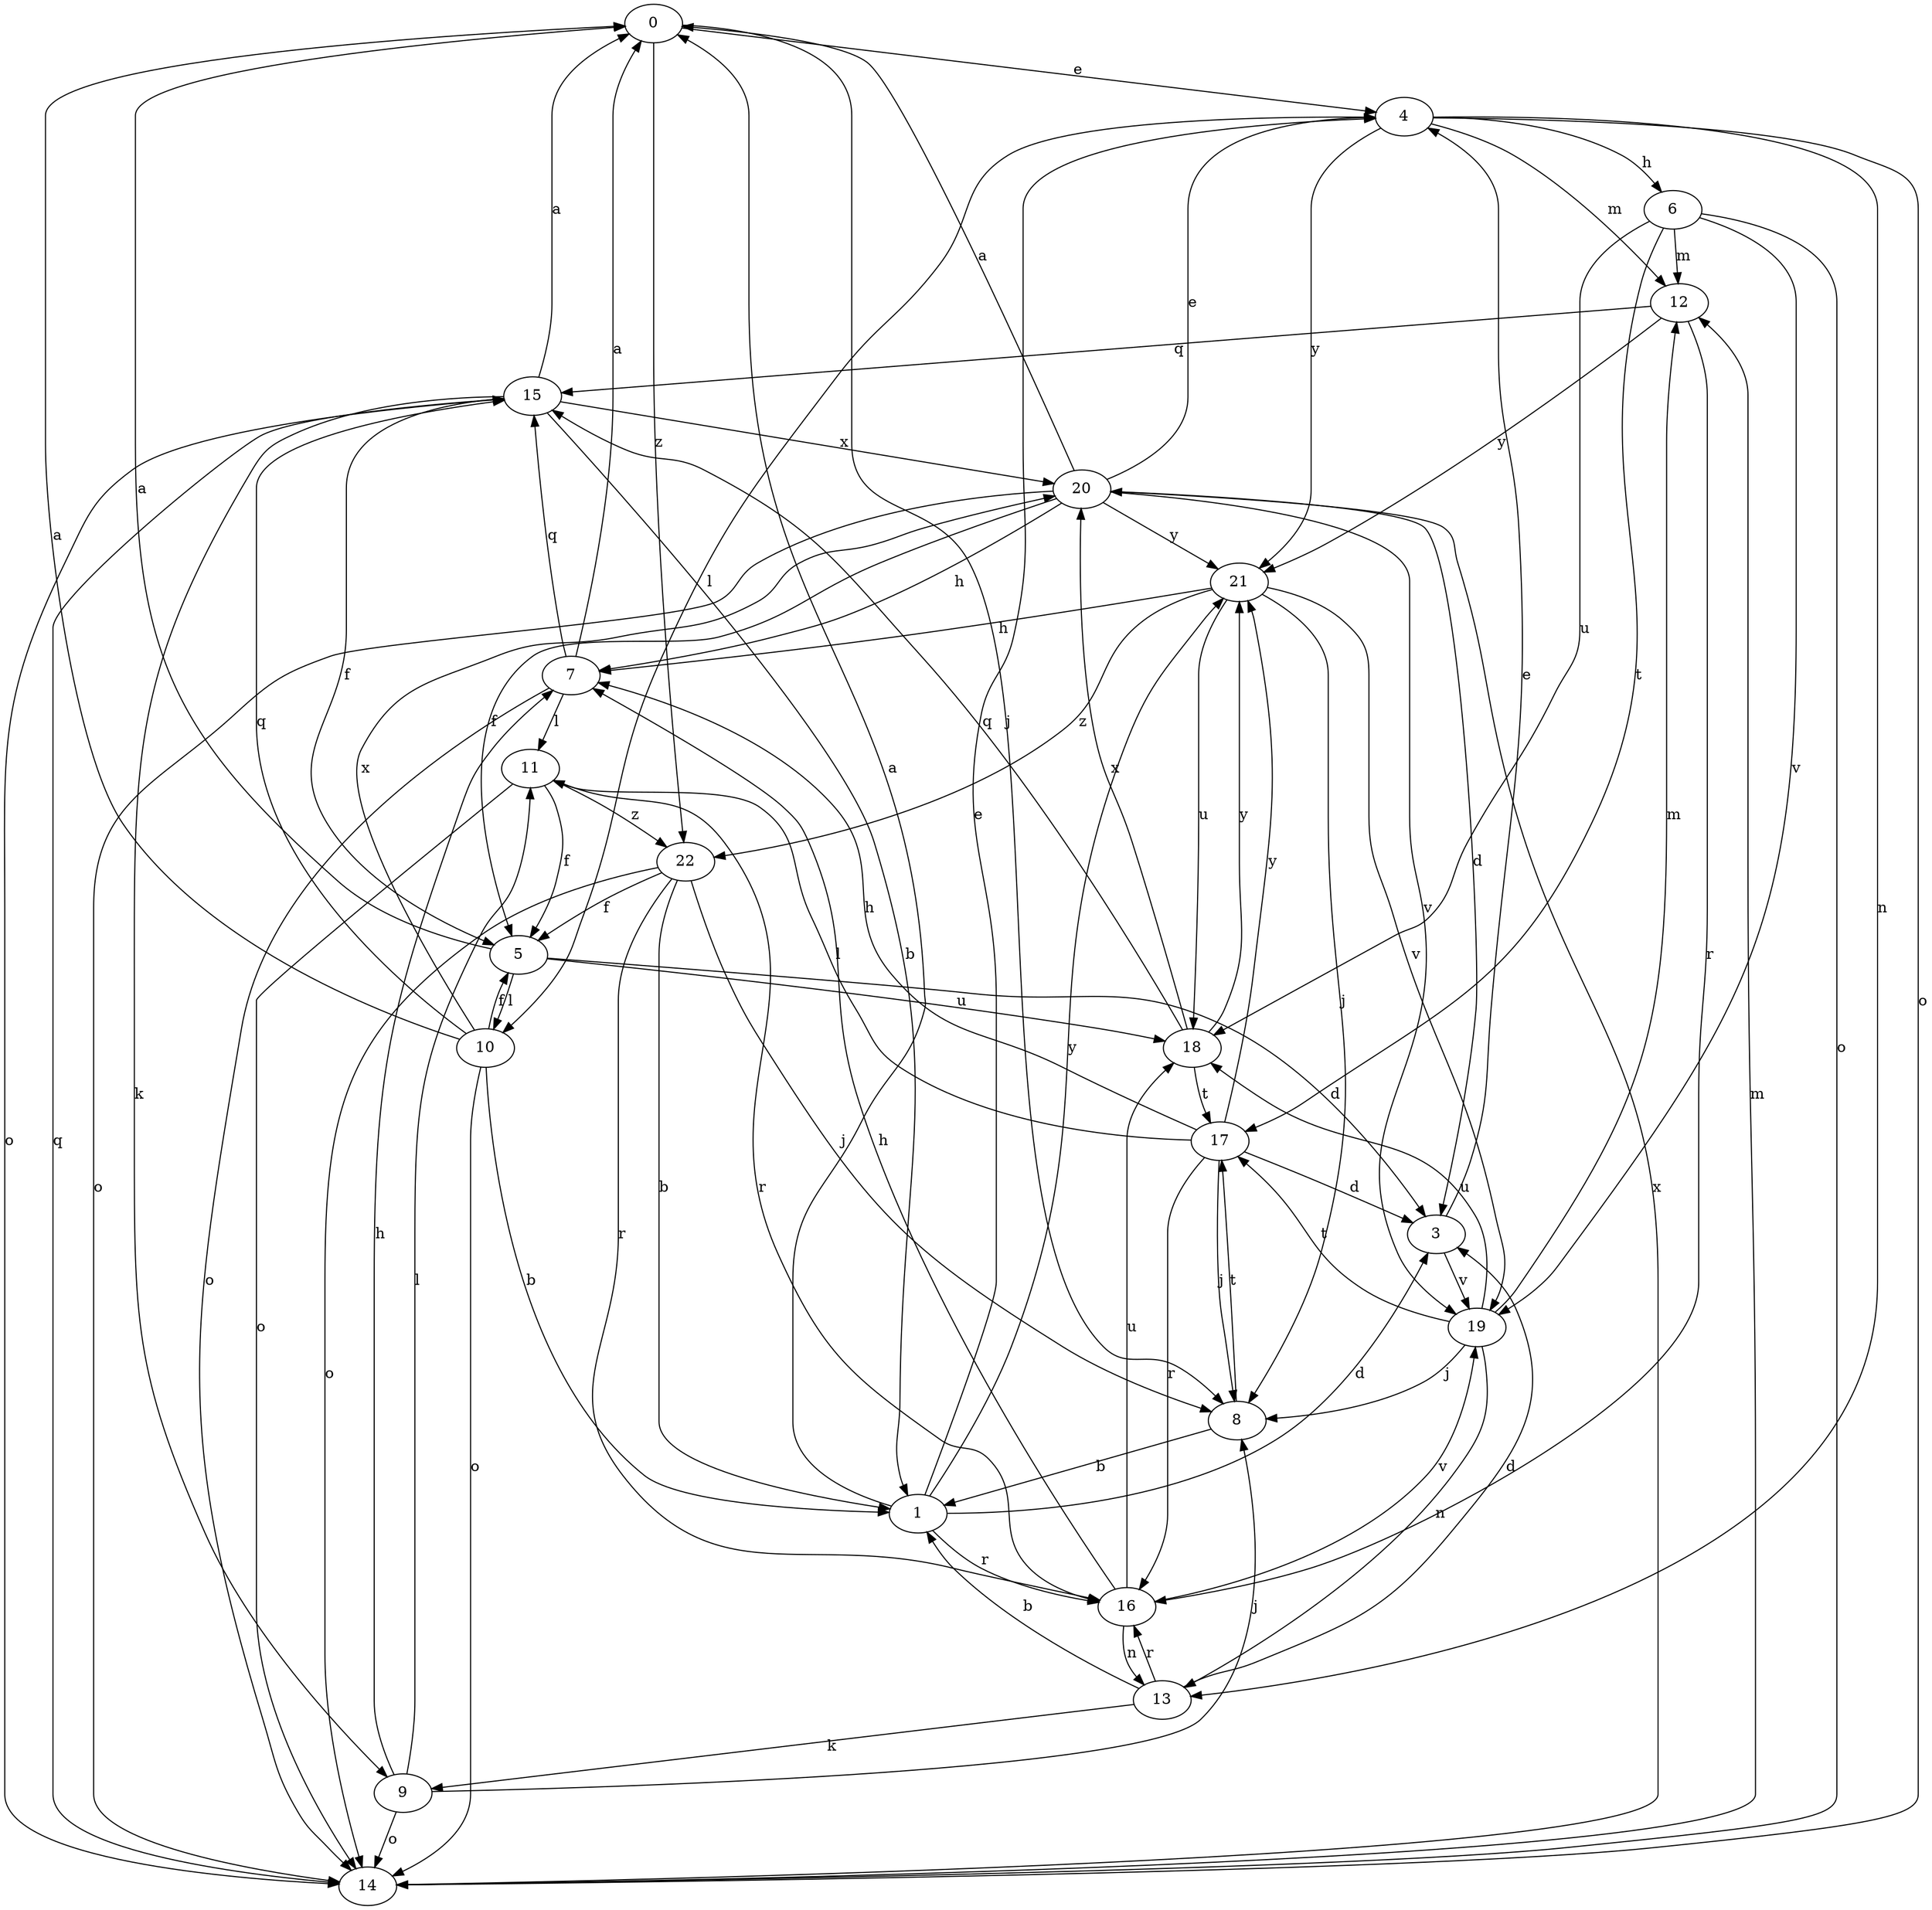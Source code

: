 strict digraph  {
0;
1;
3;
4;
5;
6;
7;
8;
9;
10;
11;
12;
13;
14;
15;
16;
17;
18;
19;
20;
21;
22;
0 -> 4  [label=e];
0 -> 8  [label=j];
0 -> 22  [label=z];
1 -> 0  [label=a];
1 -> 3  [label=d];
1 -> 4  [label=e];
1 -> 16  [label=r];
1 -> 21  [label=y];
3 -> 4  [label=e];
3 -> 19  [label=v];
4 -> 6  [label=h];
4 -> 10  [label=l];
4 -> 12  [label=m];
4 -> 13  [label=n];
4 -> 14  [label=o];
4 -> 21  [label=y];
5 -> 0  [label=a];
5 -> 3  [label=d];
5 -> 10  [label=l];
5 -> 18  [label=u];
6 -> 12  [label=m];
6 -> 14  [label=o];
6 -> 17  [label=t];
6 -> 18  [label=u];
6 -> 19  [label=v];
7 -> 0  [label=a];
7 -> 11  [label=l];
7 -> 14  [label=o];
7 -> 15  [label=q];
8 -> 1  [label=b];
8 -> 17  [label=t];
9 -> 7  [label=h];
9 -> 8  [label=j];
9 -> 11  [label=l];
9 -> 14  [label=o];
10 -> 0  [label=a];
10 -> 1  [label=b];
10 -> 5  [label=f];
10 -> 14  [label=o];
10 -> 15  [label=q];
10 -> 20  [label=x];
11 -> 5  [label=f];
11 -> 14  [label=o];
11 -> 16  [label=r];
11 -> 22  [label=z];
12 -> 15  [label=q];
12 -> 16  [label=r];
12 -> 21  [label=y];
13 -> 1  [label=b];
13 -> 3  [label=d];
13 -> 9  [label=k];
13 -> 16  [label=r];
14 -> 12  [label=m];
14 -> 15  [label=q];
14 -> 20  [label=x];
15 -> 0  [label=a];
15 -> 1  [label=b];
15 -> 5  [label=f];
15 -> 9  [label=k];
15 -> 14  [label=o];
15 -> 20  [label=x];
16 -> 7  [label=h];
16 -> 13  [label=n];
16 -> 18  [label=u];
16 -> 19  [label=v];
17 -> 3  [label=d];
17 -> 7  [label=h];
17 -> 8  [label=j];
17 -> 11  [label=l];
17 -> 16  [label=r];
17 -> 21  [label=y];
18 -> 15  [label=q];
18 -> 17  [label=t];
18 -> 20  [label=x];
18 -> 21  [label=y];
19 -> 8  [label=j];
19 -> 12  [label=m];
19 -> 13  [label=n];
19 -> 17  [label=t];
19 -> 18  [label=u];
20 -> 0  [label=a];
20 -> 3  [label=d];
20 -> 4  [label=e];
20 -> 5  [label=f];
20 -> 7  [label=h];
20 -> 14  [label=o];
20 -> 19  [label=v];
20 -> 21  [label=y];
21 -> 7  [label=h];
21 -> 8  [label=j];
21 -> 18  [label=u];
21 -> 19  [label=v];
21 -> 22  [label=z];
22 -> 1  [label=b];
22 -> 5  [label=f];
22 -> 8  [label=j];
22 -> 14  [label=o];
22 -> 16  [label=r];
}

